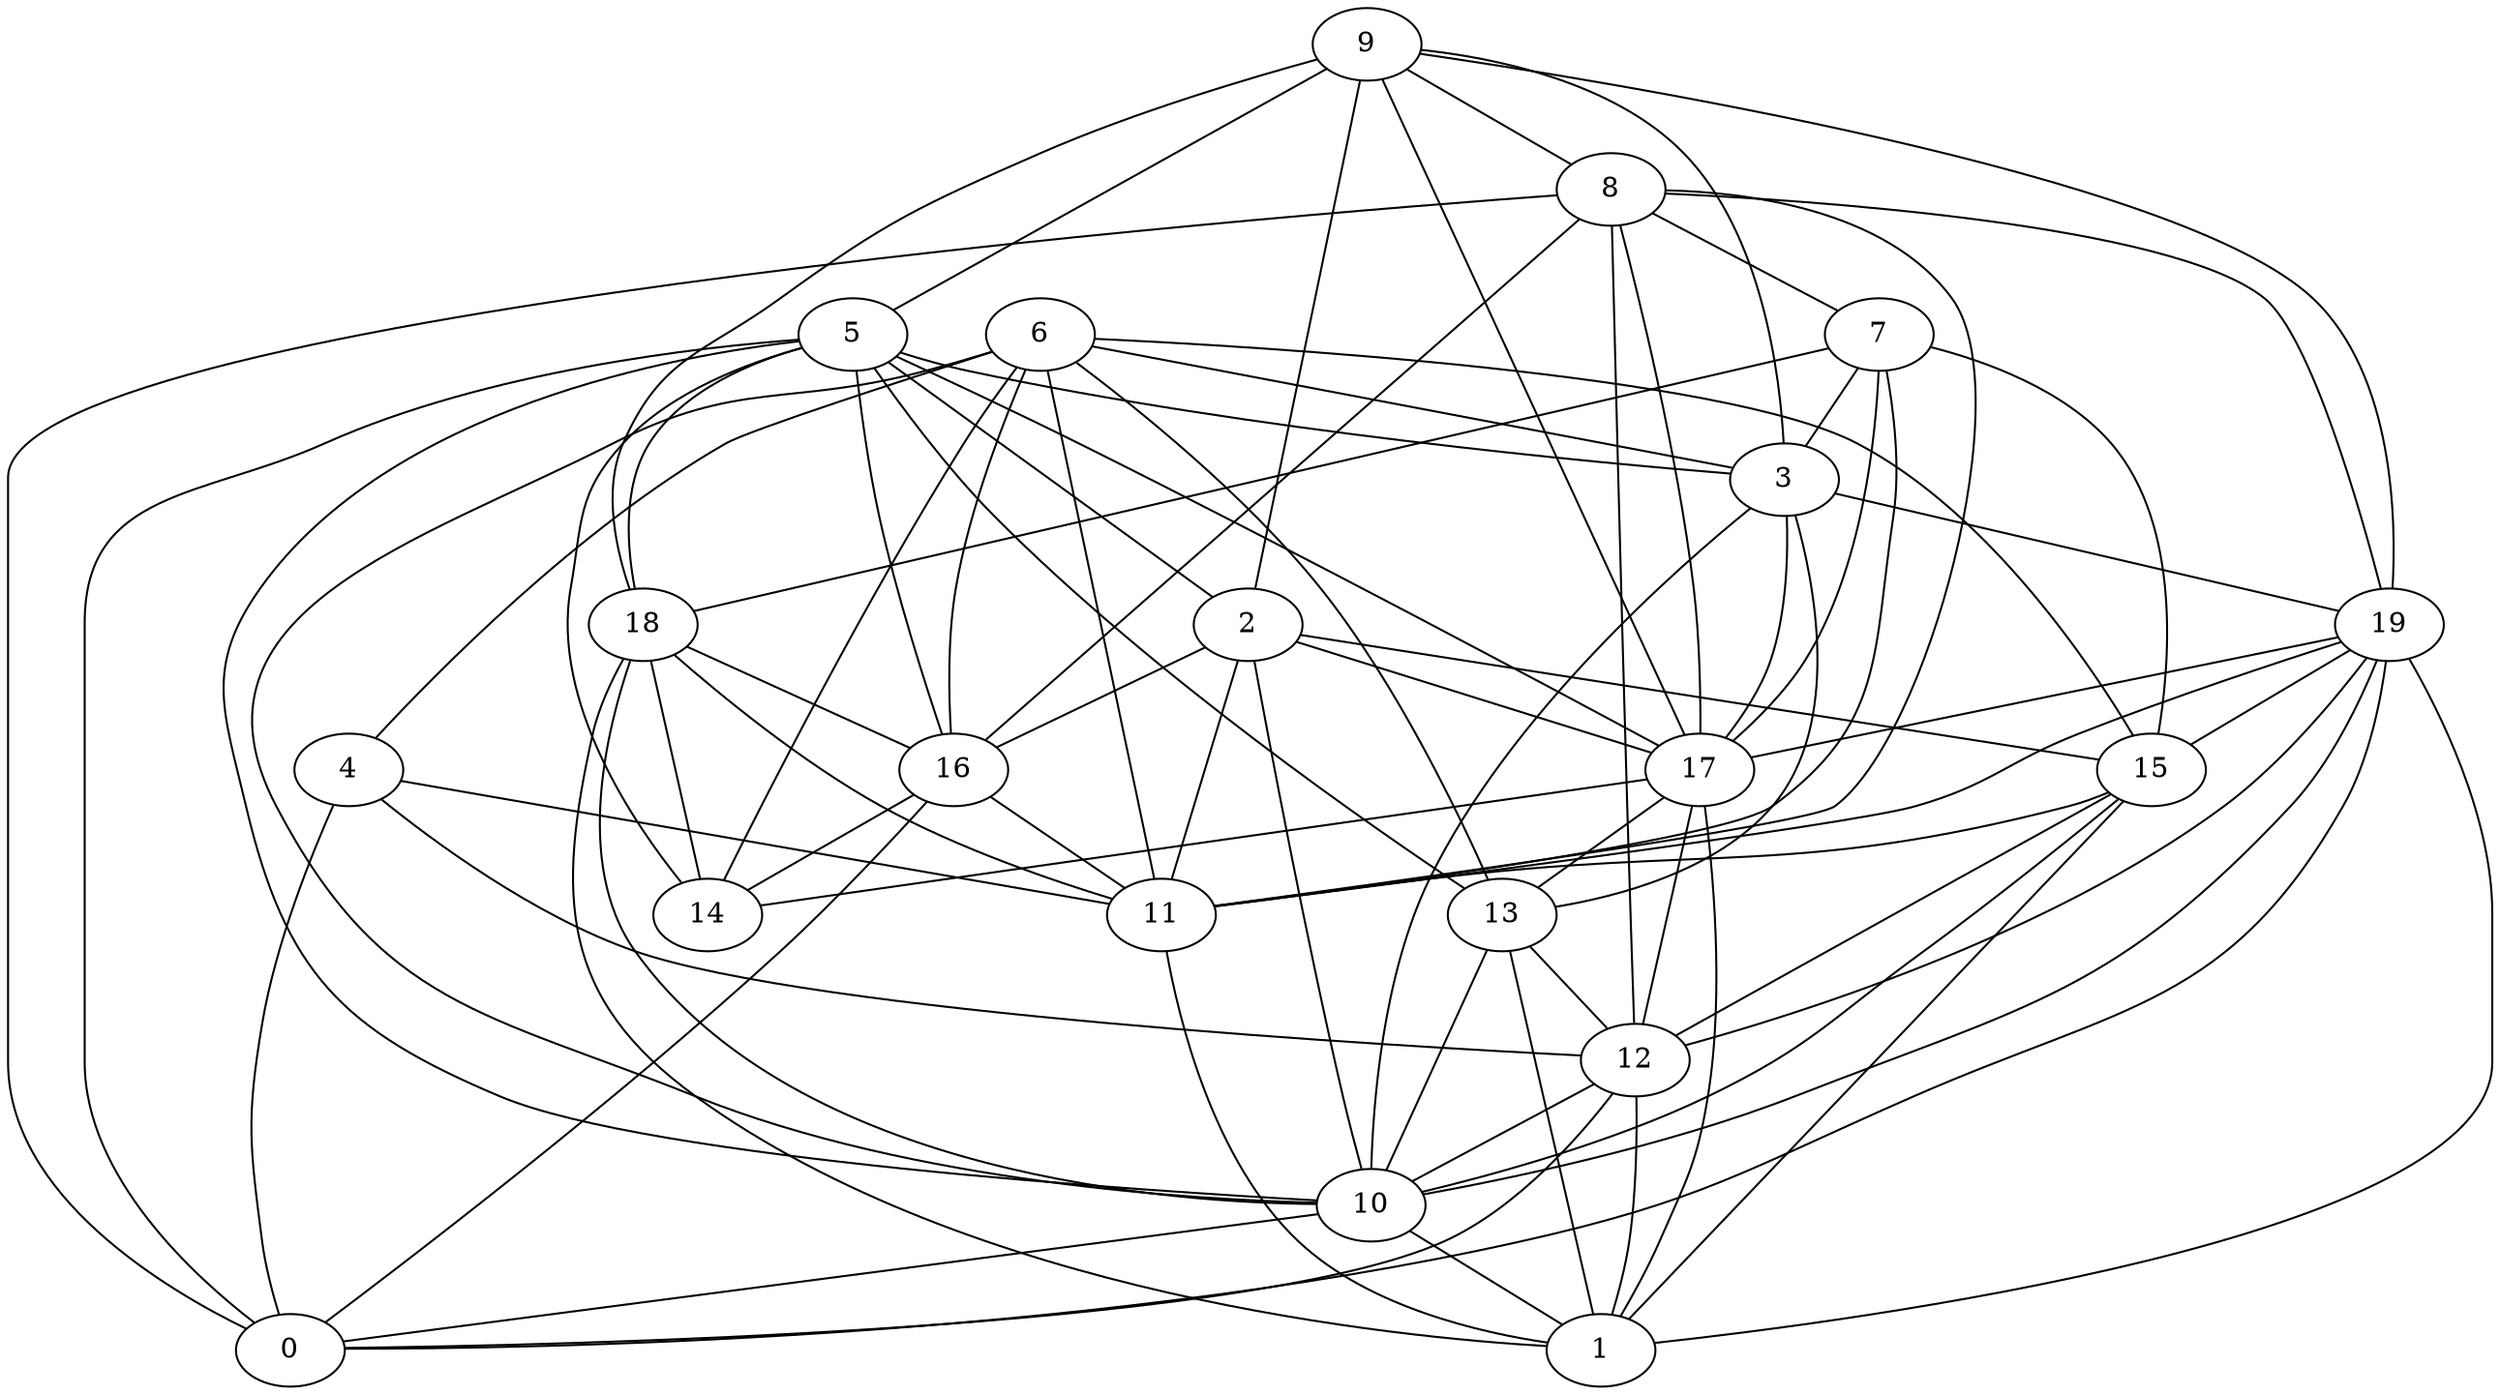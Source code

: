 digraph GG_graph {

subgraph G_graph {
edge [color = black]
"12" -> "1" [dir = none]
"12" -> "10" [dir = none]
"3" -> "13" [dir = none]
"3" -> "17" [dir = none]
"16" -> "14" [dir = none]
"16" -> "0" [dir = none]
"16" -> "11" [dir = none]
"8" -> "0" [dir = none]
"8" -> "19" [dir = none]
"8" -> "7" [dir = none]
"8" -> "17" [dir = none]
"17" -> "12" [dir = none]
"17" -> "13" [dir = none]
"17" -> "14" [dir = none]
"17" -> "1" [dir = none]
"7" -> "17" [dir = none]
"7" -> "18" [dir = none]
"7" -> "11" [dir = none]
"7" -> "15" [dir = none]
"2" -> "17" [dir = none]
"2" -> "15" [dir = none]
"2" -> "16" [dir = none]
"4" -> "12" [dir = none]
"4" -> "11" [dir = none]
"4" -> "0" [dir = none]
"10" -> "0" [dir = none]
"10" -> "1" [dir = none]
"13" -> "12" [dir = none]
"13" -> "1" [dir = none]
"15" -> "11" [dir = none]
"15" -> "1" [dir = none]
"15" -> "10" [dir = none]
"15" -> "12" [dir = none]
"18" -> "11" [dir = none]
"18" -> "14" [dir = none]
"18" -> "16" [dir = none]
"19" -> "11" [dir = none]
"19" -> "10" [dir = none]
"19" -> "0" [dir = none]
"19" -> "12" [dir = none]
"19" -> "17" [dir = none]
"6" -> "11" [dir = none]
"6" -> "14" [dir = none]
"6" -> "4" [dir = none]
"6" -> "15" [dir = none]
"6" -> "3" [dir = none]
"9" -> "17" [dir = none]
"9" -> "19" [dir = none]
"9" -> "3" [dir = none]
"9" -> "18" [dir = none]
"5" -> "18" [dir = none]
"5" -> "2" [dir = none]
"5" -> "0" [dir = none]
"5" -> "10" [dir = none]
"5" -> "16" [dir = none]
"5" -> "14" [dir = none]
"5" -> "13" [dir = none]
"12" -> "0" [dir = none]
"6" -> "16" [dir = none]
"3" -> "10" [dir = none]
"3" -> "19" [dir = none]
"18" -> "10" [dir = none]
"2" -> "11" [dir = none]
"7" -> "3" [dir = none]
"8" -> "11" [dir = none]
"9" -> "8" [dir = none]
"8" -> "12" [dir = none]
"6" -> "10" [dir = none]
"13" -> "10" [dir = none]
"9" -> "5" [dir = none]
"5" -> "17" [dir = none]
"19" -> "15" [dir = none]
"11" -> "1" [dir = none]
"18" -> "1" [dir = none]
"9" -> "2" [dir = none]
"19" -> "1" [dir = none]
"5" -> "3" [dir = none]
"2" -> "10" [dir = none]
"6" -> "13" [dir = none]
"8" -> "16" [dir = none]
}

}
